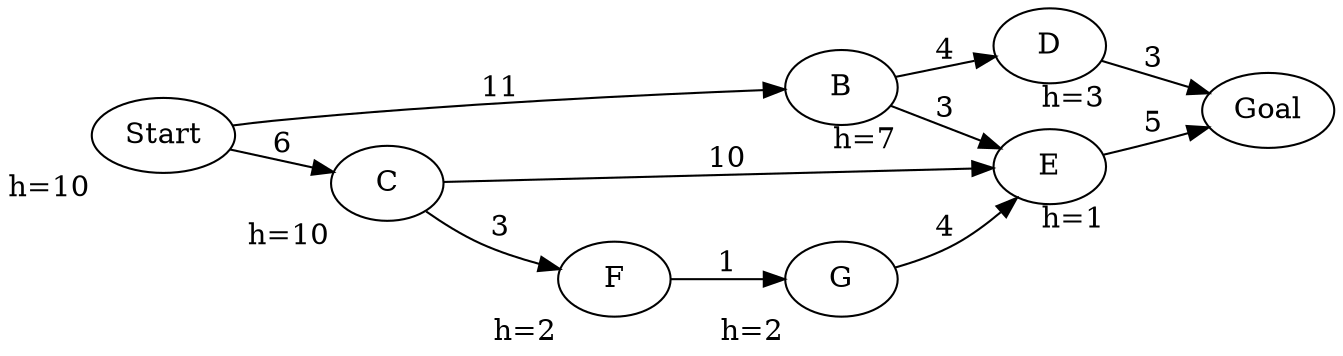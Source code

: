 digraph g {
	rankdir=LR;
	Start[xlabel="h=10"];
	B[xlabel="h=7"];
	C[xlabel="h=10"];
	D[xlabel="h=3"];
	E[xlabel="h=1"];
	F[xlabel="h=2"];
	G[xlabel="h=2"];
	Goal
	
	Start -> B[label="11"];
	Start -> C[label="6"];
	B -> D[label="4"];
	B -> E[label="3"];
	C -> E[label="10"];
	C -> F[label="3"];
	D -> Goal[label="3"];
	E -> Goal[label="5"];
	F -> G[label="1"];
	G -> E[label="4"];

}
